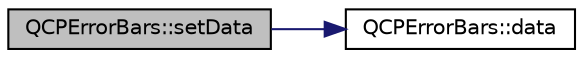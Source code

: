 digraph "QCPErrorBars::setData"
{
 // LATEX_PDF_SIZE
  edge [fontname="Helvetica",fontsize="10",labelfontname="Helvetica",labelfontsize="10"];
  node [fontname="Helvetica",fontsize="10",shape=record];
  rankdir="LR";
  Node1 [label="QCPErrorBars::setData",height=0.2,width=0.4,color="black", fillcolor="grey75", style="filled", fontcolor="black",tooltip=" "];
  Node1 -> Node2 [color="midnightblue",fontsize="10",style="solid",fontname="Helvetica"];
  Node2 [label="QCPErrorBars::data",height=0.2,width=0.4,color="black", fillcolor="white", style="filled",URL="$classQCPErrorBars.html#aeebd1b14f4c3573565efafd514988813",tooltip=" "];
}
